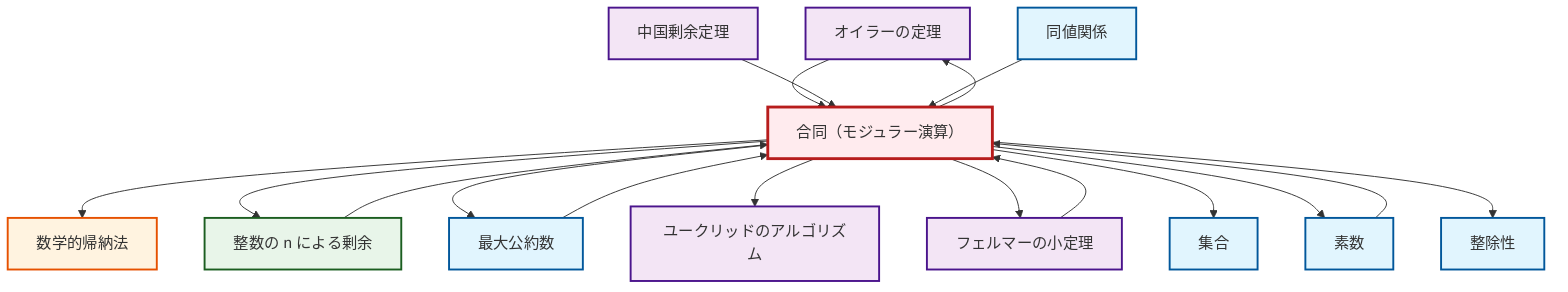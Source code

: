graph TD
    classDef definition fill:#e1f5fe,stroke:#01579b,stroke-width:2px
    classDef theorem fill:#f3e5f5,stroke:#4a148c,stroke-width:2px
    classDef axiom fill:#fff3e0,stroke:#e65100,stroke-width:2px
    classDef example fill:#e8f5e9,stroke:#1b5e20,stroke-width:2px
    classDef current fill:#ffebee,stroke:#b71c1c,stroke-width:3px
    thm-euler["オイラーの定理"]:::theorem
    def-equivalence-relation["同値関係"]:::definition
    def-prime["素数"]:::definition
    def-gcd["最大公約数"]:::definition
    ex-quotient-integers-mod-n["整数の n による剰余"]:::example
    thm-fermat-little["フェルマーの小定理"]:::theorem
    def-divisibility["整除性"]:::definition
    ax-induction["数学的帰納法"]:::axiom
    thm-chinese-remainder["中国剰余定理"]:::theorem
    thm-euclidean-algorithm["ユークリッドのアルゴリズム"]:::theorem
    def-set["集合"]:::definition
    def-congruence["合同（モジュラー演算）"]:::definition
    thm-fermat-little --> def-congruence
    def-prime --> def-congruence
    def-congruence --> ax-induction
    ex-quotient-integers-mod-n --> def-congruence
    thm-euler --> def-congruence
    def-gcd --> def-congruence
    def-congruence --> ex-quotient-integers-mod-n
    thm-chinese-remainder --> def-congruence
    def-congruence --> def-gcd
    def-congruence --> thm-euclidean-algorithm
    def-equivalence-relation --> def-congruence
    def-congruence --> thm-fermat-little
    def-congruence --> def-set
    def-congruence --> def-prime
    def-congruence --> def-divisibility
    def-congruence --> thm-euler
    class def-congruence current